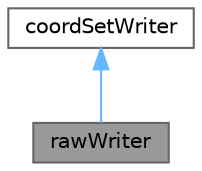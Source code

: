 digraph "rawWriter"
{
 // LATEX_PDF_SIZE
  bgcolor="transparent";
  edge [fontname=Helvetica,fontsize=10,labelfontname=Helvetica,labelfontsize=10];
  node [fontname=Helvetica,fontsize=10,shape=box,height=0.2,width=0.4];
  Node1 [id="Node000001",label="rawWriter",height=0.2,width=0.4,color="gray40", fillcolor="grey60", style="filled", fontcolor="black",tooltip="A coordSet(s) in raw format."];
  Node2 -> Node1 [id="edge1_Node000001_Node000002",dir="back",color="steelblue1",style="solid",tooltip=" "];
  Node2 [id="Node000002",label="coordSetWriter",height=0.2,width=0.4,color="gray40", fillcolor="white", style="filled",URL="$classFoam_1_1coordSetWriter.html",tooltip="Base class for writing coordSet(s) and tracks with fields."];
}
